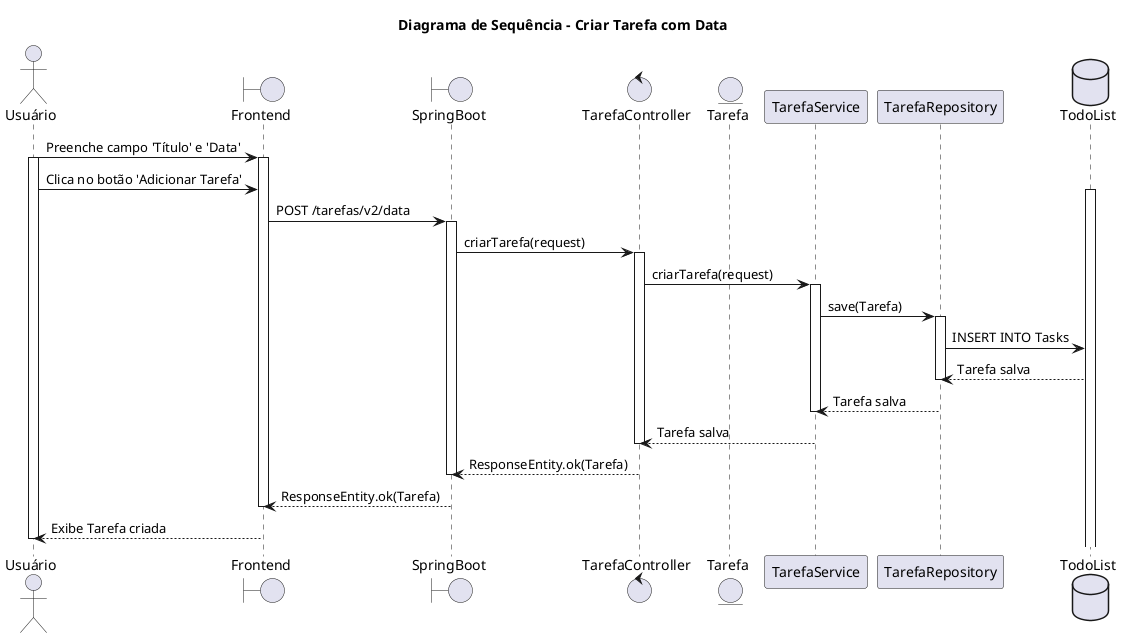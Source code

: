 @startuml
title Diagrama de Sequência - Criar Tarefa com Data

actor Usuário
Boundary Frontend
Boundary SpringBoot
Control TarefaController
Entity Tarefa
Participant TarefaService
Participant TarefaRepository
Database TodoList

Usuário -> Frontend: Preenche campo 'Título' e 'Data'
activate Usuário
activate Frontend

Usuário -> Frontend: Clica no botão 'Adicionar Tarefa'
activate TodoList

Frontend -> SpringBoot: POST /tarefas/v2/data
activate SpringBoot

SpringBoot -> TarefaController: criarTarefa(request)
activate TarefaController

TarefaController -> TarefaService: criarTarefa(request)
activate TarefaService

TarefaService -> TarefaRepository: save(Tarefa)
activate TarefaRepository

TarefaRepository -> TodoList: INSERT INTO Tasks
TodoList --> TarefaRepository: Tarefa salva
deactivate TarefaRepository

TarefaRepository --> TarefaService: Tarefa salva
deactivate TarefaService

TarefaService --> TarefaController: Tarefa salva
deactivate TarefaController

TarefaController --> SpringBoot: ResponseEntity.ok(Tarefa)
deactivate SpringBoot

SpringBoot --> Frontend: ResponseEntity.ok(Tarefa)
deactivate Frontend

Frontend --> Usuário: Exibe Tarefa criada
deactivate Usuário
@enduml
